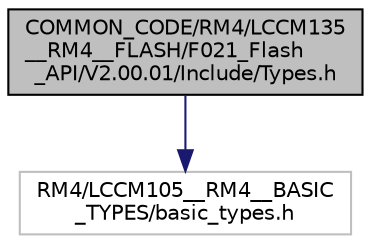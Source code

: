 digraph "COMMON_CODE/RM4/LCCM135__RM4__FLASH/F021_Flash_API/V2.00.01/Include/Types.h"
{
  edge [fontname="Helvetica",fontsize="10",labelfontname="Helvetica",labelfontsize="10"];
  node [fontname="Helvetica",fontsize="10",shape=record];
  Node1 [label="COMMON_CODE/RM4/LCCM135\l__RM4__FLASH/F021_Flash\l_API/V2.00.01/Include/Types.h",height=0.2,width=0.4,color="black", fillcolor="grey75", style="filled", fontcolor="black"];
  Node1 -> Node2 [color="midnightblue",fontsize="10",style="solid",fontname="Helvetica"];
  Node2 [label="RM4/LCCM105__RM4__BASIC\l_TYPES/basic_types.h",height=0.2,width=0.4,color="grey75", fillcolor="white", style="filled"];
}
